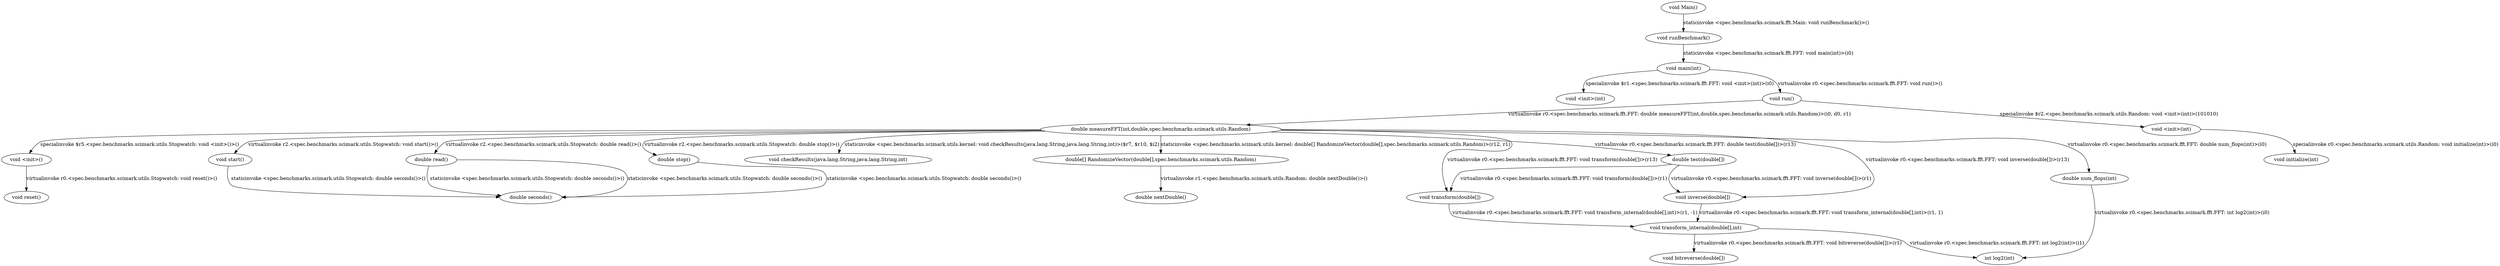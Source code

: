 digraph g {
0[label="void Main()"]
7[label="void initialize(int)"]
12[label="double stop()"]
23[label="int log2(int)"]
22[label="void bitreverse(double[])"]
4[label="void <init>(int)"]
16[label="void <init>()"]
5[label="double measureFFT(int,double,spec.benchmarks.scimark.utils.Random)"]
2[label="void main(int)"]
1[label="void runBenchmark()"]
3[label="void run()"]
8[label="double read()"]
21[label="void transform_internal(double[],int)"]
18[label="double nextDouble()"]
11[label="double test(double[])"]
17[label="double[] RandomizeVector(double[],spec.benchmarks.scimark.utils.Random)"]
20[label="double seconds()"]
10[label="void checkResults(java.lang.String,java.lang.String,int)"]
15[label="void start()"]
19[label="void reset()"]
9[label="double num_flops(int)"]
13[label="void inverse(double[])"]
6[label="void <init>(int)"]
14[label="void transform(double[])"]
21->23[label="virtualinvoke r0.<spec.benchmarks.scimark.fft.FFT: int log2(int)>(i1)"]
21->22[label="virtualinvoke r0.<spec.benchmarks.scimark.fft.FFT: void bitreverse(double[])>(r1)"]
5->14[label="virtualinvoke r0.<spec.benchmarks.scimark.fft.FFT: void transform(double[])>(r13)"]
5->15[label="virtualinvoke r2.<spec.benchmarks.scimark.utils.Stopwatch: void start()>()"]
5->16[label="specialinvoke $r5.<spec.benchmarks.scimark.utils.Stopwatch: void <init>()>()"]
5->17[label="staticinvoke <spec.benchmarks.scimark.utils.kernel: double[] RandomizeVector(double[],spec.benchmarks.scimark.utils.Random)>(r12, r1)"]
16->19[label="virtualinvoke r0.<spec.benchmarks.scimark.utils.Stopwatch: void reset()>()"]
8->20[label="staticinvoke <spec.benchmarks.scimark.utils.Stopwatch: double seconds()>()"]
8->20[label="staticinvoke <spec.benchmarks.scimark.utils.Stopwatch: double seconds()>()"]
5->10[label="staticinvoke <spec.benchmarks.scimark.utils.kernel: void checkResults(java.lang.String,java.lang.String,int)>($r7, $r10, $i2)"]
5->11[label="virtualinvoke r0.<spec.benchmarks.scimark.fft.FFT: double test(double[])>(r13)"]
13->21[label="virtualinvoke r0.<spec.benchmarks.scimark.fft.FFT: void transform_internal(double[],int)>(r1, 1)"]
5->12[label="virtualinvoke r2.<spec.benchmarks.scimark.utils.Stopwatch: double stop()>()"]
5->13[label="virtualinvoke r0.<spec.benchmarks.scimark.fft.FFT: void inverse(double[])>(r13)"]
15->20[label="staticinvoke <spec.benchmarks.scimark.utils.Stopwatch: double seconds()>()"]
0->1[label="staticinvoke <spec.benchmarks.scimark.fft.Main: void runBenchmark()>()"]
1->2[label="staticinvoke <spec.benchmarks.scimark.fft.FFT: void main(int)>(i0)"]
2->3[label="virtualinvoke r0.<spec.benchmarks.scimark.fft.FFT: void run()>()"]
2->4[label="specialinvoke $r1.<spec.benchmarks.scimark.fft.FFT: void <init>(int)>(i0)"]
3->5[label="virtualinvoke r0.<spec.benchmarks.scimark.fft.FFT: double measureFFT(int,double,spec.benchmarks.scimark.utils.Random)>(i0, d0, r1)"]
3->6[label="specialinvoke $r2.<spec.benchmarks.scimark.utils.Random: void <init>(int)>(101010)"]
6->7[label="specialinvoke r0.<spec.benchmarks.scimark.utils.Random: void initialize(int)>(i0)"]
5->8[label="virtualinvoke r2.<spec.benchmarks.scimark.utils.Stopwatch: double read()>()"]
5->9[label="virtualinvoke r0.<spec.benchmarks.scimark.fft.FFT: double num_flops(int)>(i0)"]
11->14[label="virtualinvoke r0.<spec.benchmarks.scimark.fft.FFT: void transform(double[])>(r1)"]
11->13[label="virtualinvoke r0.<spec.benchmarks.scimark.fft.FFT: void inverse(double[])>(r1)"]
17->18[label="virtualinvoke r1.<spec.benchmarks.scimark.utils.Random: double nextDouble()>()"]
9->23[label="virtualinvoke r0.<spec.benchmarks.scimark.fft.FFT: int log2(int)>(i0)"]
14->21[label="virtualinvoke r0.<spec.benchmarks.scimark.fft.FFT: void transform_internal(double[],int)>(r1, -1)"]
12->20[label="staticinvoke <spec.benchmarks.scimark.utils.Stopwatch: double seconds()>()"]
}